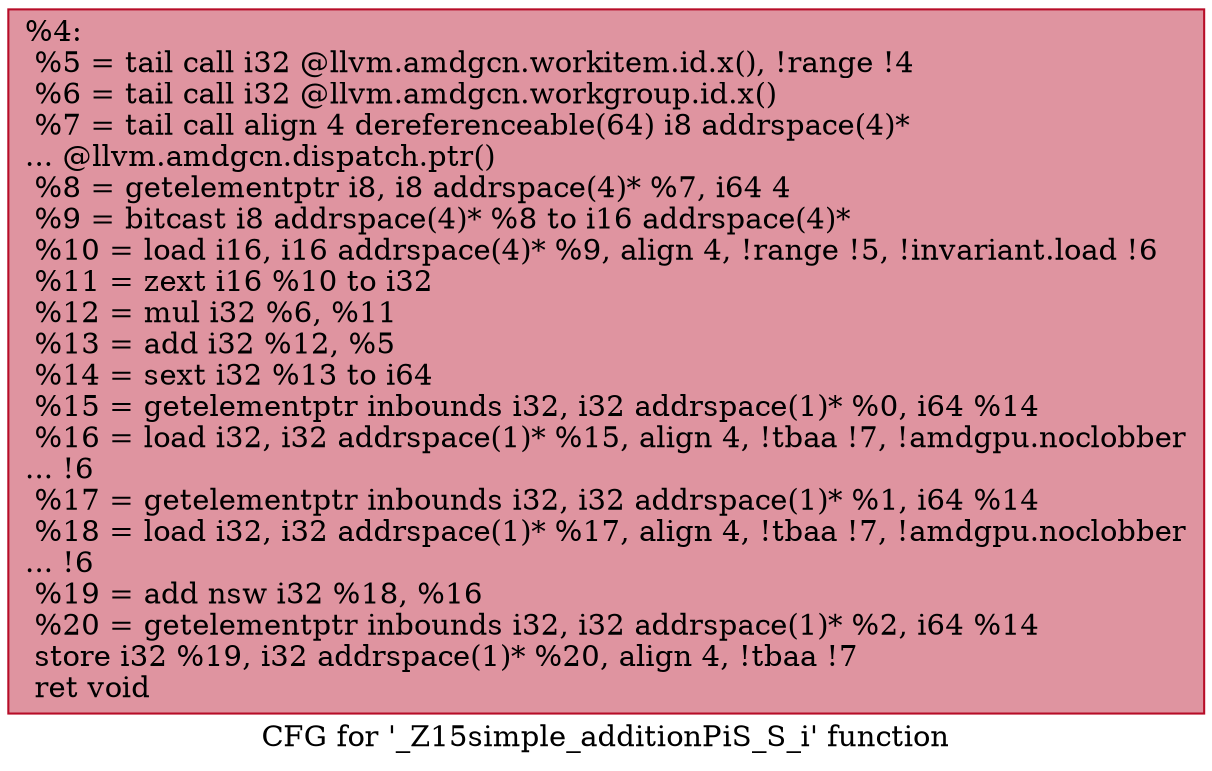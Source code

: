 digraph "CFG for '_Z15simple_additionPiS_S_i' function" {
	label="CFG for '_Z15simple_additionPiS_S_i' function";

	Node0x49bd010 [shape=record,color="#b70d28ff", style=filled, fillcolor="#b70d2870",label="{%4:\l  %5 = tail call i32 @llvm.amdgcn.workitem.id.x(), !range !4\l  %6 = tail call i32 @llvm.amdgcn.workgroup.id.x()\l  %7 = tail call align 4 dereferenceable(64) i8 addrspace(4)*\l... @llvm.amdgcn.dispatch.ptr()\l  %8 = getelementptr i8, i8 addrspace(4)* %7, i64 4\l  %9 = bitcast i8 addrspace(4)* %8 to i16 addrspace(4)*\l  %10 = load i16, i16 addrspace(4)* %9, align 4, !range !5, !invariant.load !6\l  %11 = zext i16 %10 to i32\l  %12 = mul i32 %6, %11\l  %13 = add i32 %12, %5\l  %14 = sext i32 %13 to i64\l  %15 = getelementptr inbounds i32, i32 addrspace(1)* %0, i64 %14\l  %16 = load i32, i32 addrspace(1)* %15, align 4, !tbaa !7, !amdgpu.noclobber\l... !6\l  %17 = getelementptr inbounds i32, i32 addrspace(1)* %1, i64 %14\l  %18 = load i32, i32 addrspace(1)* %17, align 4, !tbaa !7, !amdgpu.noclobber\l... !6\l  %19 = add nsw i32 %18, %16\l  %20 = getelementptr inbounds i32, i32 addrspace(1)* %2, i64 %14\l  store i32 %19, i32 addrspace(1)* %20, align 4, !tbaa !7\l  ret void\l}"];
}
